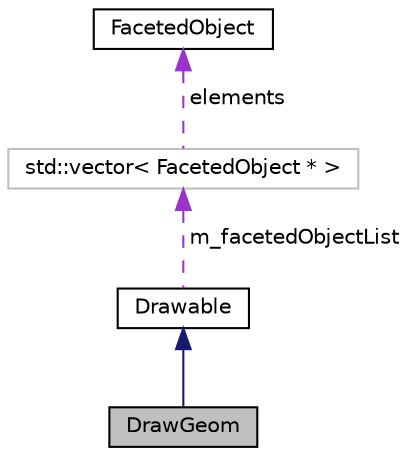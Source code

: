digraph "DrawGeom"
{
 // LATEX_PDF_SIZE
  edge [fontname="Helvetica",fontsize="10",labelfontname="Helvetica",labelfontsize="10"];
  node [fontname="Helvetica",fontsize="10",shape=record];
  Node1 [label="DrawGeom",height=0.2,width=0.4,color="black", fillcolor="grey75", style="filled", fontcolor="black",tooltip=" "];
  Node2 -> Node1 [dir="back",color="midnightblue",fontsize="10",style="solid",fontname="Helvetica"];
  Node2 [label="Drawable",height=0.2,width=0.4,color="black", fillcolor="white", style="filled",URL="$classDrawable.html",tooltip=" "];
  Node3 -> Node2 [dir="back",color="darkorchid3",fontsize="10",style="dashed",label=" m_facetedObjectList" ,fontname="Helvetica"];
  Node3 [label="std::vector\< FacetedObject * \>",height=0.2,width=0.4,color="grey75", fillcolor="white", style="filled",tooltip=" "];
  Node4 -> Node3 [dir="back",color="darkorchid3",fontsize="10",style="dashed",label=" elements" ,fontname="Helvetica"];
  Node4 [label="FacetedObject",height=0.2,width=0.4,color="black", fillcolor="white", style="filled",URL="$classFacetedObject.html",tooltip=" "];
}
